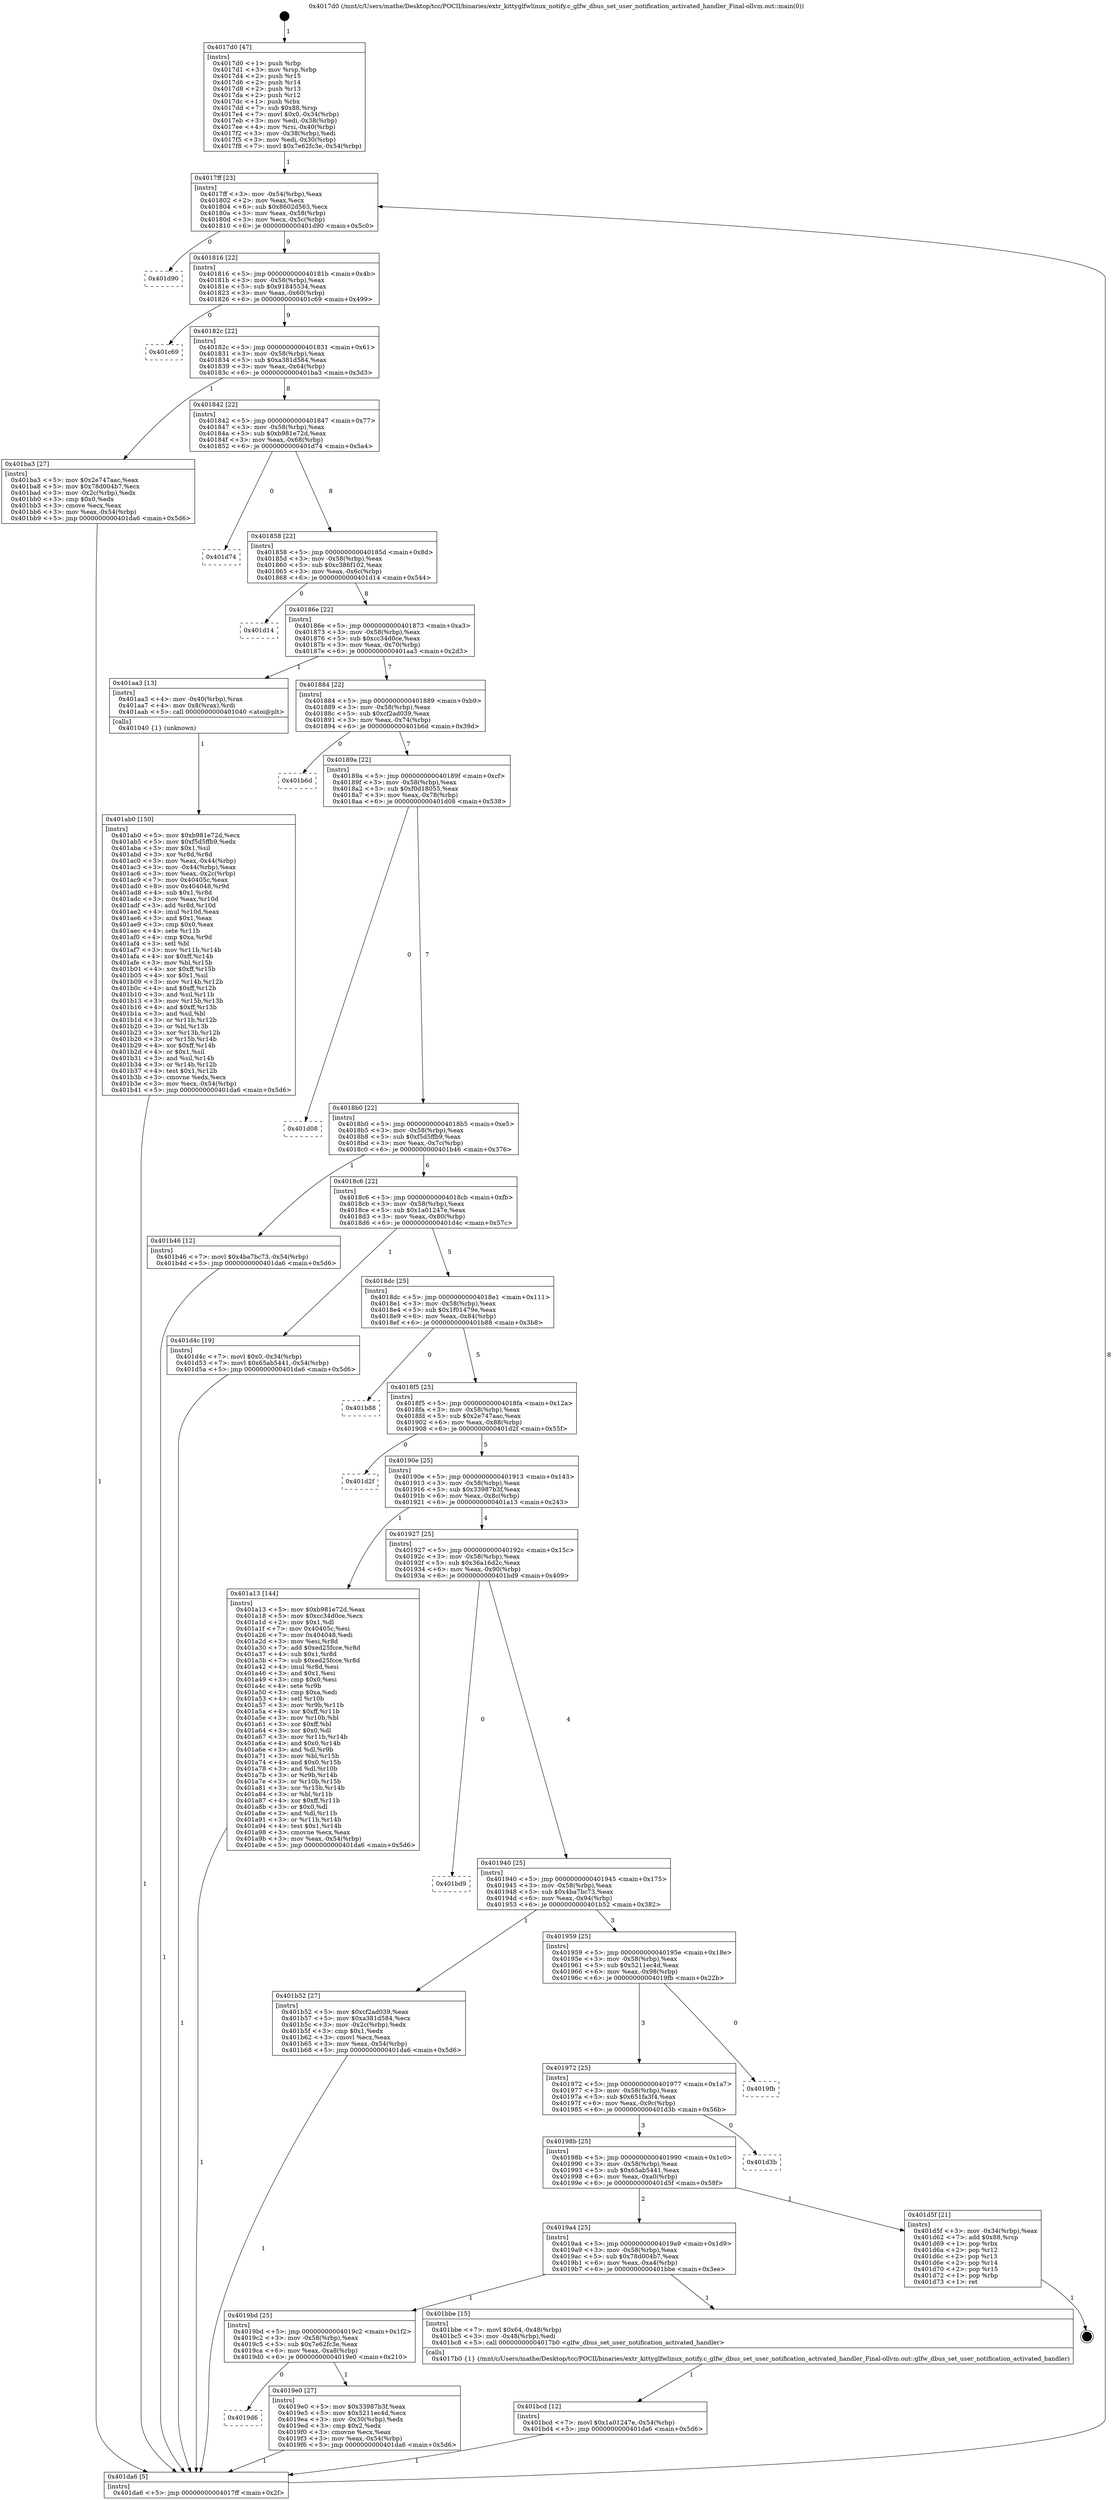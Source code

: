 digraph "0x4017d0" {
  label = "0x4017d0 (/mnt/c/Users/mathe/Desktop/tcc/POCII/binaries/extr_kittyglfwlinux_notify.c_glfw_dbus_set_user_notification_activated_handler_Final-ollvm.out::main(0))"
  labelloc = "t"
  node[shape=record]

  Entry [label="",width=0.3,height=0.3,shape=circle,fillcolor=black,style=filled]
  "0x4017ff" [label="{
     0x4017ff [23]\l
     | [instrs]\l
     &nbsp;&nbsp;0x4017ff \<+3\>: mov -0x54(%rbp),%eax\l
     &nbsp;&nbsp;0x401802 \<+2\>: mov %eax,%ecx\l
     &nbsp;&nbsp;0x401804 \<+6\>: sub $0x8602d563,%ecx\l
     &nbsp;&nbsp;0x40180a \<+3\>: mov %eax,-0x58(%rbp)\l
     &nbsp;&nbsp;0x40180d \<+3\>: mov %ecx,-0x5c(%rbp)\l
     &nbsp;&nbsp;0x401810 \<+6\>: je 0000000000401d90 \<main+0x5c0\>\l
  }"]
  "0x401d90" [label="{
     0x401d90\l
  }", style=dashed]
  "0x401816" [label="{
     0x401816 [22]\l
     | [instrs]\l
     &nbsp;&nbsp;0x401816 \<+5\>: jmp 000000000040181b \<main+0x4b\>\l
     &nbsp;&nbsp;0x40181b \<+3\>: mov -0x58(%rbp),%eax\l
     &nbsp;&nbsp;0x40181e \<+5\>: sub $0x91845534,%eax\l
     &nbsp;&nbsp;0x401823 \<+3\>: mov %eax,-0x60(%rbp)\l
     &nbsp;&nbsp;0x401826 \<+6\>: je 0000000000401c69 \<main+0x499\>\l
  }"]
  Exit [label="",width=0.3,height=0.3,shape=circle,fillcolor=black,style=filled,peripheries=2]
  "0x401c69" [label="{
     0x401c69\l
  }", style=dashed]
  "0x40182c" [label="{
     0x40182c [22]\l
     | [instrs]\l
     &nbsp;&nbsp;0x40182c \<+5\>: jmp 0000000000401831 \<main+0x61\>\l
     &nbsp;&nbsp;0x401831 \<+3\>: mov -0x58(%rbp),%eax\l
     &nbsp;&nbsp;0x401834 \<+5\>: sub $0xa381d584,%eax\l
     &nbsp;&nbsp;0x401839 \<+3\>: mov %eax,-0x64(%rbp)\l
     &nbsp;&nbsp;0x40183c \<+6\>: je 0000000000401ba3 \<main+0x3d3\>\l
  }"]
  "0x401bcd" [label="{
     0x401bcd [12]\l
     | [instrs]\l
     &nbsp;&nbsp;0x401bcd \<+7\>: movl $0x1a01247e,-0x54(%rbp)\l
     &nbsp;&nbsp;0x401bd4 \<+5\>: jmp 0000000000401da6 \<main+0x5d6\>\l
  }"]
  "0x401ba3" [label="{
     0x401ba3 [27]\l
     | [instrs]\l
     &nbsp;&nbsp;0x401ba3 \<+5\>: mov $0x2e747aac,%eax\l
     &nbsp;&nbsp;0x401ba8 \<+5\>: mov $0x78d004b7,%ecx\l
     &nbsp;&nbsp;0x401bad \<+3\>: mov -0x2c(%rbp),%edx\l
     &nbsp;&nbsp;0x401bb0 \<+3\>: cmp $0x0,%edx\l
     &nbsp;&nbsp;0x401bb3 \<+3\>: cmove %ecx,%eax\l
     &nbsp;&nbsp;0x401bb6 \<+3\>: mov %eax,-0x54(%rbp)\l
     &nbsp;&nbsp;0x401bb9 \<+5\>: jmp 0000000000401da6 \<main+0x5d6\>\l
  }"]
  "0x401842" [label="{
     0x401842 [22]\l
     | [instrs]\l
     &nbsp;&nbsp;0x401842 \<+5\>: jmp 0000000000401847 \<main+0x77\>\l
     &nbsp;&nbsp;0x401847 \<+3\>: mov -0x58(%rbp),%eax\l
     &nbsp;&nbsp;0x40184a \<+5\>: sub $0xb981e72d,%eax\l
     &nbsp;&nbsp;0x40184f \<+3\>: mov %eax,-0x68(%rbp)\l
     &nbsp;&nbsp;0x401852 \<+6\>: je 0000000000401d74 \<main+0x5a4\>\l
  }"]
  "0x401ab0" [label="{
     0x401ab0 [150]\l
     | [instrs]\l
     &nbsp;&nbsp;0x401ab0 \<+5\>: mov $0xb981e72d,%ecx\l
     &nbsp;&nbsp;0x401ab5 \<+5\>: mov $0xf5d5ffb9,%edx\l
     &nbsp;&nbsp;0x401aba \<+3\>: mov $0x1,%sil\l
     &nbsp;&nbsp;0x401abd \<+3\>: xor %r8d,%r8d\l
     &nbsp;&nbsp;0x401ac0 \<+3\>: mov %eax,-0x44(%rbp)\l
     &nbsp;&nbsp;0x401ac3 \<+3\>: mov -0x44(%rbp),%eax\l
     &nbsp;&nbsp;0x401ac6 \<+3\>: mov %eax,-0x2c(%rbp)\l
     &nbsp;&nbsp;0x401ac9 \<+7\>: mov 0x40405c,%eax\l
     &nbsp;&nbsp;0x401ad0 \<+8\>: mov 0x404048,%r9d\l
     &nbsp;&nbsp;0x401ad8 \<+4\>: sub $0x1,%r8d\l
     &nbsp;&nbsp;0x401adc \<+3\>: mov %eax,%r10d\l
     &nbsp;&nbsp;0x401adf \<+3\>: add %r8d,%r10d\l
     &nbsp;&nbsp;0x401ae2 \<+4\>: imul %r10d,%eax\l
     &nbsp;&nbsp;0x401ae6 \<+3\>: and $0x1,%eax\l
     &nbsp;&nbsp;0x401ae9 \<+3\>: cmp $0x0,%eax\l
     &nbsp;&nbsp;0x401aec \<+4\>: sete %r11b\l
     &nbsp;&nbsp;0x401af0 \<+4\>: cmp $0xa,%r9d\l
     &nbsp;&nbsp;0x401af4 \<+3\>: setl %bl\l
     &nbsp;&nbsp;0x401af7 \<+3\>: mov %r11b,%r14b\l
     &nbsp;&nbsp;0x401afa \<+4\>: xor $0xff,%r14b\l
     &nbsp;&nbsp;0x401afe \<+3\>: mov %bl,%r15b\l
     &nbsp;&nbsp;0x401b01 \<+4\>: xor $0xff,%r15b\l
     &nbsp;&nbsp;0x401b05 \<+4\>: xor $0x1,%sil\l
     &nbsp;&nbsp;0x401b09 \<+3\>: mov %r14b,%r12b\l
     &nbsp;&nbsp;0x401b0c \<+4\>: and $0xff,%r12b\l
     &nbsp;&nbsp;0x401b10 \<+3\>: and %sil,%r11b\l
     &nbsp;&nbsp;0x401b13 \<+3\>: mov %r15b,%r13b\l
     &nbsp;&nbsp;0x401b16 \<+4\>: and $0xff,%r13b\l
     &nbsp;&nbsp;0x401b1a \<+3\>: and %sil,%bl\l
     &nbsp;&nbsp;0x401b1d \<+3\>: or %r11b,%r12b\l
     &nbsp;&nbsp;0x401b20 \<+3\>: or %bl,%r13b\l
     &nbsp;&nbsp;0x401b23 \<+3\>: xor %r13b,%r12b\l
     &nbsp;&nbsp;0x401b26 \<+3\>: or %r15b,%r14b\l
     &nbsp;&nbsp;0x401b29 \<+4\>: xor $0xff,%r14b\l
     &nbsp;&nbsp;0x401b2d \<+4\>: or $0x1,%sil\l
     &nbsp;&nbsp;0x401b31 \<+3\>: and %sil,%r14b\l
     &nbsp;&nbsp;0x401b34 \<+3\>: or %r14b,%r12b\l
     &nbsp;&nbsp;0x401b37 \<+4\>: test $0x1,%r12b\l
     &nbsp;&nbsp;0x401b3b \<+3\>: cmovne %edx,%ecx\l
     &nbsp;&nbsp;0x401b3e \<+3\>: mov %ecx,-0x54(%rbp)\l
     &nbsp;&nbsp;0x401b41 \<+5\>: jmp 0000000000401da6 \<main+0x5d6\>\l
  }"]
  "0x401d74" [label="{
     0x401d74\l
  }", style=dashed]
  "0x401858" [label="{
     0x401858 [22]\l
     | [instrs]\l
     &nbsp;&nbsp;0x401858 \<+5\>: jmp 000000000040185d \<main+0x8d\>\l
     &nbsp;&nbsp;0x40185d \<+3\>: mov -0x58(%rbp),%eax\l
     &nbsp;&nbsp;0x401860 \<+5\>: sub $0xc386f102,%eax\l
     &nbsp;&nbsp;0x401865 \<+3\>: mov %eax,-0x6c(%rbp)\l
     &nbsp;&nbsp;0x401868 \<+6\>: je 0000000000401d14 \<main+0x544\>\l
  }"]
  "0x4017d0" [label="{
     0x4017d0 [47]\l
     | [instrs]\l
     &nbsp;&nbsp;0x4017d0 \<+1\>: push %rbp\l
     &nbsp;&nbsp;0x4017d1 \<+3\>: mov %rsp,%rbp\l
     &nbsp;&nbsp;0x4017d4 \<+2\>: push %r15\l
     &nbsp;&nbsp;0x4017d6 \<+2\>: push %r14\l
     &nbsp;&nbsp;0x4017d8 \<+2\>: push %r13\l
     &nbsp;&nbsp;0x4017da \<+2\>: push %r12\l
     &nbsp;&nbsp;0x4017dc \<+1\>: push %rbx\l
     &nbsp;&nbsp;0x4017dd \<+7\>: sub $0x88,%rsp\l
     &nbsp;&nbsp;0x4017e4 \<+7\>: movl $0x0,-0x34(%rbp)\l
     &nbsp;&nbsp;0x4017eb \<+3\>: mov %edi,-0x38(%rbp)\l
     &nbsp;&nbsp;0x4017ee \<+4\>: mov %rsi,-0x40(%rbp)\l
     &nbsp;&nbsp;0x4017f2 \<+3\>: mov -0x38(%rbp),%edi\l
     &nbsp;&nbsp;0x4017f5 \<+3\>: mov %edi,-0x30(%rbp)\l
     &nbsp;&nbsp;0x4017f8 \<+7\>: movl $0x7e62fc3e,-0x54(%rbp)\l
  }"]
  "0x401d14" [label="{
     0x401d14\l
  }", style=dashed]
  "0x40186e" [label="{
     0x40186e [22]\l
     | [instrs]\l
     &nbsp;&nbsp;0x40186e \<+5\>: jmp 0000000000401873 \<main+0xa3\>\l
     &nbsp;&nbsp;0x401873 \<+3\>: mov -0x58(%rbp),%eax\l
     &nbsp;&nbsp;0x401876 \<+5\>: sub $0xcc34d0ce,%eax\l
     &nbsp;&nbsp;0x40187b \<+3\>: mov %eax,-0x70(%rbp)\l
     &nbsp;&nbsp;0x40187e \<+6\>: je 0000000000401aa3 \<main+0x2d3\>\l
  }"]
  "0x401da6" [label="{
     0x401da6 [5]\l
     | [instrs]\l
     &nbsp;&nbsp;0x401da6 \<+5\>: jmp 00000000004017ff \<main+0x2f\>\l
  }"]
  "0x401aa3" [label="{
     0x401aa3 [13]\l
     | [instrs]\l
     &nbsp;&nbsp;0x401aa3 \<+4\>: mov -0x40(%rbp),%rax\l
     &nbsp;&nbsp;0x401aa7 \<+4\>: mov 0x8(%rax),%rdi\l
     &nbsp;&nbsp;0x401aab \<+5\>: call 0000000000401040 \<atoi@plt\>\l
     | [calls]\l
     &nbsp;&nbsp;0x401040 \{1\} (unknown)\l
  }"]
  "0x401884" [label="{
     0x401884 [22]\l
     | [instrs]\l
     &nbsp;&nbsp;0x401884 \<+5\>: jmp 0000000000401889 \<main+0xb9\>\l
     &nbsp;&nbsp;0x401889 \<+3\>: mov -0x58(%rbp),%eax\l
     &nbsp;&nbsp;0x40188c \<+5\>: sub $0xcf2ad039,%eax\l
     &nbsp;&nbsp;0x401891 \<+3\>: mov %eax,-0x74(%rbp)\l
     &nbsp;&nbsp;0x401894 \<+6\>: je 0000000000401b6d \<main+0x39d\>\l
  }"]
  "0x4019d6" [label="{
     0x4019d6\l
  }", style=dashed]
  "0x401b6d" [label="{
     0x401b6d\l
  }", style=dashed]
  "0x40189a" [label="{
     0x40189a [22]\l
     | [instrs]\l
     &nbsp;&nbsp;0x40189a \<+5\>: jmp 000000000040189f \<main+0xcf\>\l
     &nbsp;&nbsp;0x40189f \<+3\>: mov -0x58(%rbp),%eax\l
     &nbsp;&nbsp;0x4018a2 \<+5\>: sub $0xf0d18055,%eax\l
     &nbsp;&nbsp;0x4018a7 \<+3\>: mov %eax,-0x78(%rbp)\l
     &nbsp;&nbsp;0x4018aa \<+6\>: je 0000000000401d08 \<main+0x538\>\l
  }"]
  "0x4019e0" [label="{
     0x4019e0 [27]\l
     | [instrs]\l
     &nbsp;&nbsp;0x4019e0 \<+5\>: mov $0x33987b3f,%eax\l
     &nbsp;&nbsp;0x4019e5 \<+5\>: mov $0x5211ec4d,%ecx\l
     &nbsp;&nbsp;0x4019ea \<+3\>: mov -0x30(%rbp),%edx\l
     &nbsp;&nbsp;0x4019ed \<+3\>: cmp $0x2,%edx\l
     &nbsp;&nbsp;0x4019f0 \<+3\>: cmovne %ecx,%eax\l
     &nbsp;&nbsp;0x4019f3 \<+3\>: mov %eax,-0x54(%rbp)\l
     &nbsp;&nbsp;0x4019f6 \<+5\>: jmp 0000000000401da6 \<main+0x5d6\>\l
  }"]
  "0x401d08" [label="{
     0x401d08\l
  }", style=dashed]
  "0x4018b0" [label="{
     0x4018b0 [22]\l
     | [instrs]\l
     &nbsp;&nbsp;0x4018b0 \<+5\>: jmp 00000000004018b5 \<main+0xe5\>\l
     &nbsp;&nbsp;0x4018b5 \<+3\>: mov -0x58(%rbp),%eax\l
     &nbsp;&nbsp;0x4018b8 \<+5\>: sub $0xf5d5ffb9,%eax\l
     &nbsp;&nbsp;0x4018bd \<+3\>: mov %eax,-0x7c(%rbp)\l
     &nbsp;&nbsp;0x4018c0 \<+6\>: je 0000000000401b46 \<main+0x376\>\l
  }"]
  "0x4019bd" [label="{
     0x4019bd [25]\l
     | [instrs]\l
     &nbsp;&nbsp;0x4019bd \<+5\>: jmp 00000000004019c2 \<main+0x1f2\>\l
     &nbsp;&nbsp;0x4019c2 \<+3\>: mov -0x58(%rbp),%eax\l
     &nbsp;&nbsp;0x4019c5 \<+5\>: sub $0x7e62fc3e,%eax\l
     &nbsp;&nbsp;0x4019ca \<+6\>: mov %eax,-0xa8(%rbp)\l
     &nbsp;&nbsp;0x4019d0 \<+6\>: je 00000000004019e0 \<main+0x210\>\l
  }"]
  "0x401b46" [label="{
     0x401b46 [12]\l
     | [instrs]\l
     &nbsp;&nbsp;0x401b46 \<+7\>: movl $0x4ba7bc73,-0x54(%rbp)\l
     &nbsp;&nbsp;0x401b4d \<+5\>: jmp 0000000000401da6 \<main+0x5d6\>\l
  }"]
  "0x4018c6" [label="{
     0x4018c6 [22]\l
     | [instrs]\l
     &nbsp;&nbsp;0x4018c6 \<+5\>: jmp 00000000004018cb \<main+0xfb\>\l
     &nbsp;&nbsp;0x4018cb \<+3\>: mov -0x58(%rbp),%eax\l
     &nbsp;&nbsp;0x4018ce \<+5\>: sub $0x1a01247e,%eax\l
     &nbsp;&nbsp;0x4018d3 \<+3\>: mov %eax,-0x80(%rbp)\l
     &nbsp;&nbsp;0x4018d6 \<+6\>: je 0000000000401d4c \<main+0x57c\>\l
  }"]
  "0x401bbe" [label="{
     0x401bbe [15]\l
     | [instrs]\l
     &nbsp;&nbsp;0x401bbe \<+7\>: movl $0x64,-0x48(%rbp)\l
     &nbsp;&nbsp;0x401bc5 \<+3\>: mov -0x48(%rbp),%edi\l
     &nbsp;&nbsp;0x401bc8 \<+5\>: call 00000000004017b0 \<glfw_dbus_set_user_notification_activated_handler\>\l
     | [calls]\l
     &nbsp;&nbsp;0x4017b0 \{1\} (/mnt/c/Users/mathe/Desktop/tcc/POCII/binaries/extr_kittyglfwlinux_notify.c_glfw_dbus_set_user_notification_activated_handler_Final-ollvm.out::glfw_dbus_set_user_notification_activated_handler)\l
  }"]
  "0x401d4c" [label="{
     0x401d4c [19]\l
     | [instrs]\l
     &nbsp;&nbsp;0x401d4c \<+7\>: movl $0x0,-0x34(%rbp)\l
     &nbsp;&nbsp;0x401d53 \<+7\>: movl $0x65ab5441,-0x54(%rbp)\l
     &nbsp;&nbsp;0x401d5a \<+5\>: jmp 0000000000401da6 \<main+0x5d6\>\l
  }"]
  "0x4018dc" [label="{
     0x4018dc [25]\l
     | [instrs]\l
     &nbsp;&nbsp;0x4018dc \<+5\>: jmp 00000000004018e1 \<main+0x111\>\l
     &nbsp;&nbsp;0x4018e1 \<+3\>: mov -0x58(%rbp),%eax\l
     &nbsp;&nbsp;0x4018e4 \<+5\>: sub $0x1f01479e,%eax\l
     &nbsp;&nbsp;0x4018e9 \<+6\>: mov %eax,-0x84(%rbp)\l
     &nbsp;&nbsp;0x4018ef \<+6\>: je 0000000000401b88 \<main+0x3b8\>\l
  }"]
  "0x4019a4" [label="{
     0x4019a4 [25]\l
     | [instrs]\l
     &nbsp;&nbsp;0x4019a4 \<+5\>: jmp 00000000004019a9 \<main+0x1d9\>\l
     &nbsp;&nbsp;0x4019a9 \<+3\>: mov -0x58(%rbp),%eax\l
     &nbsp;&nbsp;0x4019ac \<+5\>: sub $0x78d004b7,%eax\l
     &nbsp;&nbsp;0x4019b1 \<+6\>: mov %eax,-0xa4(%rbp)\l
     &nbsp;&nbsp;0x4019b7 \<+6\>: je 0000000000401bbe \<main+0x3ee\>\l
  }"]
  "0x401b88" [label="{
     0x401b88\l
  }", style=dashed]
  "0x4018f5" [label="{
     0x4018f5 [25]\l
     | [instrs]\l
     &nbsp;&nbsp;0x4018f5 \<+5\>: jmp 00000000004018fa \<main+0x12a\>\l
     &nbsp;&nbsp;0x4018fa \<+3\>: mov -0x58(%rbp),%eax\l
     &nbsp;&nbsp;0x4018fd \<+5\>: sub $0x2e747aac,%eax\l
     &nbsp;&nbsp;0x401902 \<+6\>: mov %eax,-0x88(%rbp)\l
     &nbsp;&nbsp;0x401908 \<+6\>: je 0000000000401d2f \<main+0x55f\>\l
  }"]
  "0x401d5f" [label="{
     0x401d5f [21]\l
     | [instrs]\l
     &nbsp;&nbsp;0x401d5f \<+3\>: mov -0x34(%rbp),%eax\l
     &nbsp;&nbsp;0x401d62 \<+7\>: add $0x88,%rsp\l
     &nbsp;&nbsp;0x401d69 \<+1\>: pop %rbx\l
     &nbsp;&nbsp;0x401d6a \<+2\>: pop %r12\l
     &nbsp;&nbsp;0x401d6c \<+2\>: pop %r13\l
     &nbsp;&nbsp;0x401d6e \<+2\>: pop %r14\l
     &nbsp;&nbsp;0x401d70 \<+2\>: pop %r15\l
     &nbsp;&nbsp;0x401d72 \<+1\>: pop %rbp\l
     &nbsp;&nbsp;0x401d73 \<+1\>: ret\l
  }"]
  "0x401d2f" [label="{
     0x401d2f\l
  }", style=dashed]
  "0x40190e" [label="{
     0x40190e [25]\l
     | [instrs]\l
     &nbsp;&nbsp;0x40190e \<+5\>: jmp 0000000000401913 \<main+0x143\>\l
     &nbsp;&nbsp;0x401913 \<+3\>: mov -0x58(%rbp),%eax\l
     &nbsp;&nbsp;0x401916 \<+5\>: sub $0x33987b3f,%eax\l
     &nbsp;&nbsp;0x40191b \<+6\>: mov %eax,-0x8c(%rbp)\l
     &nbsp;&nbsp;0x401921 \<+6\>: je 0000000000401a13 \<main+0x243\>\l
  }"]
  "0x40198b" [label="{
     0x40198b [25]\l
     | [instrs]\l
     &nbsp;&nbsp;0x40198b \<+5\>: jmp 0000000000401990 \<main+0x1c0\>\l
     &nbsp;&nbsp;0x401990 \<+3\>: mov -0x58(%rbp),%eax\l
     &nbsp;&nbsp;0x401993 \<+5\>: sub $0x65ab5441,%eax\l
     &nbsp;&nbsp;0x401998 \<+6\>: mov %eax,-0xa0(%rbp)\l
     &nbsp;&nbsp;0x40199e \<+6\>: je 0000000000401d5f \<main+0x58f\>\l
  }"]
  "0x401a13" [label="{
     0x401a13 [144]\l
     | [instrs]\l
     &nbsp;&nbsp;0x401a13 \<+5\>: mov $0xb981e72d,%eax\l
     &nbsp;&nbsp;0x401a18 \<+5\>: mov $0xcc34d0ce,%ecx\l
     &nbsp;&nbsp;0x401a1d \<+2\>: mov $0x1,%dl\l
     &nbsp;&nbsp;0x401a1f \<+7\>: mov 0x40405c,%esi\l
     &nbsp;&nbsp;0x401a26 \<+7\>: mov 0x404048,%edi\l
     &nbsp;&nbsp;0x401a2d \<+3\>: mov %esi,%r8d\l
     &nbsp;&nbsp;0x401a30 \<+7\>: add $0xed25fcce,%r8d\l
     &nbsp;&nbsp;0x401a37 \<+4\>: sub $0x1,%r8d\l
     &nbsp;&nbsp;0x401a3b \<+7\>: sub $0xed25fcce,%r8d\l
     &nbsp;&nbsp;0x401a42 \<+4\>: imul %r8d,%esi\l
     &nbsp;&nbsp;0x401a46 \<+3\>: and $0x1,%esi\l
     &nbsp;&nbsp;0x401a49 \<+3\>: cmp $0x0,%esi\l
     &nbsp;&nbsp;0x401a4c \<+4\>: sete %r9b\l
     &nbsp;&nbsp;0x401a50 \<+3\>: cmp $0xa,%edi\l
     &nbsp;&nbsp;0x401a53 \<+4\>: setl %r10b\l
     &nbsp;&nbsp;0x401a57 \<+3\>: mov %r9b,%r11b\l
     &nbsp;&nbsp;0x401a5a \<+4\>: xor $0xff,%r11b\l
     &nbsp;&nbsp;0x401a5e \<+3\>: mov %r10b,%bl\l
     &nbsp;&nbsp;0x401a61 \<+3\>: xor $0xff,%bl\l
     &nbsp;&nbsp;0x401a64 \<+3\>: xor $0x0,%dl\l
     &nbsp;&nbsp;0x401a67 \<+3\>: mov %r11b,%r14b\l
     &nbsp;&nbsp;0x401a6a \<+4\>: and $0x0,%r14b\l
     &nbsp;&nbsp;0x401a6e \<+3\>: and %dl,%r9b\l
     &nbsp;&nbsp;0x401a71 \<+3\>: mov %bl,%r15b\l
     &nbsp;&nbsp;0x401a74 \<+4\>: and $0x0,%r15b\l
     &nbsp;&nbsp;0x401a78 \<+3\>: and %dl,%r10b\l
     &nbsp;&nbsp;0x401a7b \<+3\>: or %r9b,%r14b\l
     &nbsp;&nbsp;0x401a7e \<+3\>: or %r10b,%r15b\l
     &nbsp;&nbsp;0x401a81 \<+3\>: xor %r15b,%r14b\l
     &nbsp;&nbsp;0x401a84 \<+3\>: or %bl,%r11b\l
     &nbsp;&nbsp;0x401a87 \<+4\>: xor $0xff,%r11b\l
     &nbsp;&nbsp;0x401a8b \<+3\>: or $0x0,%dl\l
     &nbsp;&nbsp;0x401a8e \<+3\>: and %dl,%r11b\l
     &nbsp;&nbsp;0x401a91 \<+3\>: or %r11b,%r14b\l
     &nbsp;&nbsp;0x401a94 \<+4\>: test $0x1,%r14b\l
     &nbsp;&nbsp;0x401a98 \<+3\>: cmovne %ecx,%eax\l
     &nbsp;&nbsp;0x401a9b \<+3\>: mov %eax,-0x54(%rbp)\l
     &nbsp;&nbsp;0x401a9e \<+5\>: jmp 0000000000401da6 \<main+0x5d6\>\l
  }"]
  "0x401927" [label="{
     0x401927 [25]\l
     | [instrs]\l
     &nbsp;&nbsp;0x401927 \<+5\>: jmp 000000000040192c \<main+0x15c\>\l
     &nbsp;&nbsp;0x40192c \<+3\>: mov -0x58(%rbp),%eax\l
     &nbsp;&nbsp;0x40192f \<+5\>: sub $0x36a16d2c,%eax\l
     &nbsp;&nbsp;0x401934 \<+6\>: mov %eax,-0x90(%rbp)\l
     &nbsp;&nbsp;0x40193a \<+6\>: je 0000000000401bd9 \<main+0x409\>\l
  }"]
  "0x401d3b" [label="{
     0x401d3b\l
  }", style=dashed]
  "0x401bd9" [label="{
     0x401bd9\l
  }", style=dashed]
  "0x401940" [label="{
     0x401940 [25]\l
     | [instrs]\l
     &nbsp;&nbsp;0x401940 \<+5\>: jmp 0000000000401945 \<main+0x175\>\l
     &nbsp;&nbsp;0x401945 \<+3\>: mov -0x58(%rbp),%eax\l
     &nbsp;&nbsp;0x401948 \<+5\>: sub $0x4ba7bc73,%eax\l
     &nbsp;&nbsp;0x40194d \<+6\>: mov %eax,-0x94(%rbp)\l
     &nbsp;&nbsp;0x401953 \<+6\>: je 0000000000401b52 \<main+0x382\>\l
  }"]
  "0x401972" [label="{
     0x401972 [25]\l
     | [instrs]\l
     &nbsp;&nbsp;0x401972 \<+5\>: jmp 0000000000401977 \<main+0x1a7\>\l
     &nbsp;&nbsp;0x401977 \<+3\>: mov -0x58(%rbp),%eax\l
     &nbsp;&nbsp;0x40197a \<+5\>: sub $0x651fa3f4,%eax\l
     &nbsp;&nbsp;0x40197f \<+6\>: mov %eax,-0x9c(%rbp)\l
     &nbsp;&nbsp;0x401985 \<+6\>: je 0000000000401d3b \<main+0x56b\>\l
  }"]
  "0x401b52" [label="{
     0x401b52 [27]\l
     | [instrs]\l
     &nbsp;&nbsp;0x401b52 \<+5\>: mov $0xcf2ad039,%eax\l
     &nbsp;&nbsp;0x401b57 \<+5\>: mov $0xa381d584,%ecx\l
     &nbsp;&nbsp;0x401b5c \<+3\>: mov -0x2c(%rbp),%edx\l
     &nbsp;&nbsp;0x401b5f \<+3\>: cmp $0x1,%edx\l
     &nbsp;&nbsp;0x401b62 \<+3\>: cmovl %ecx,%eax\l
     &nbsp;&nbsp;0x401b65 \<+3\>: mov %eax,-0x54(%rbp)\l
     &nbsp;&nbsp;0x401b68 \<+5\>: jmp 0000000000401da6 \<main+0x5d6\>\l
  }"]
  "0x401959" [label="{
     0x401959 [25]\l
     | [instrs]\l
     &nbsp;&nbsp;0x401959 \<+5\>: jmp 000000000040195e \<main+0x18e\>\l
     &nbsp;&nbsp;0x40195e \<+3\>: mov -0x58(%rbp),%eax\l
     &nbsp;&nbsp;0x401961 \<+5\>: sub $0x5211ec4d,%eax\l
     &nbsp;&nbsp;0x401966 \<+6\>: mov %eax,-0x98(%rbp)\l
     &nbsp;&nbsp;0x40196c \<+6\>: je 00000000004019fb \<main+0x22b\>\l
  }"]
  "0x4019fb" [label="{
     0x4019fb\l
  }", style=dashed]
  Entry -> "0x4017d0" [label=" 1"]
  "0x4017ff" -> "0x401d90" [label=" 0"]
  "0x4017ff" -> "0x401816" [label=" 9"]
  "0x401d5f" -> Exit [label=" 1"]
  "0x401816" -> "0x401c69" [label=" 0"]
  "0x401816" -> "0x40182c" [label=" 9"]
  "0x401d4c" -> "0x401da6" [label=" 1"]
  "0x40182c" -> "0x401ba3" [label=" 1"]
  "0x40182c" -> "0x401842" [label=" 8"]
  "0x401bcd" -> "0x401da6" [label=" 1"]
  "0x401842" -> "0x401d74" [label=" 0"]
  "0x401842" -> "0x401858" [label=" 8"]
  "0x401bbe" -> "0x401bcd" [label=" 1"]
  "0x401858" -> "0x401d14" [label=" 0"]
  "0x401858" -> "0x40186e" [label=" 8"]
  "0x401ba3" -> "0x401da6" [label=" 1"]
  "0x40186e" -> "0x401aa3" [label=" 1"]
  "0x40186e" -> "0x401884" [label=" 7"]
  "0x401b52" -> "0x401da6" [label=" 1"]
  "0x401884" -> "0x401b6d" [label=" 0"]
  "0x401884" -> "0x40189a" [label=" 7"]
  "0x401b46" -> "0x401da6" [label=" 1"]
  "0x40189a" -> "0x401d08" [label=" 0"]
  "0x40189a" -> "0x4018b0" [label=" 7"]
  "0x401ab0" -> "0x401da6" [label=" 1"]
  "0x4018b0" -> "0x401b46" [label=" 1"]
  "0x4018b0" -> "0x4018c6" [label=" 6"]
  "0x401a13" -> "0x401da6" [label=" 1"]
  "0x4018c6" -> "0x401d4c" [label=" 1"]
  "0x4018c6" -> "0x4018dc" [label=" 5"]
  "0x401da6" -> "0x4017ff" [label=" 8"]
  "0x4018dc" -> "0x401b88" [label=" 0"]
  "0x4018dc" -> "0x4018f5" [label=" 5"]
  "0x4019e0" -> "0x401da6" [label=" 1"]
  "0x4018f5" -> "0x401d2f" [label=" 0"]
  "0x4018f5" -> "0x40190e" [label=" 5"]
  "0x4019bd" -> "0x4019d6" [label=" 0"]
  "0x40190e" -> "0x401a13" [label=" 1"]
  "0x40190e" -> "0x401927" [label=" 4"]
  "0x401aa3" -> "0x401ab0" [label=" 1"]
  "0x401927" -> "0x401bd9" [label=" 0"]
  "0x401927" -> "0x401940" [label=" 4"]
  "0x4019a4" -> "0x4019bd" [label=" 1"]
  "0x401940" -> "0x401b52" [label=" 1"]
  "0x401940" -> "0x401959" [label=" 3"]
  "0x4017d0" -> "0x4017ff" [label=" 1"]
  "0x401959" -> "0x4019fb" [label=" 0"]
  "0x401959" -> "0x401972" [label=" 3"]
  "0x4019a4" -> "0x401bbe" [label=" 1"]
  "0x401972" -> "0x401d3b" [label=" 0"]
  "0x401972" -> "0x40198b" [label=" 3"]
  "0x4019bd" -> "0x4019e0" [label=" 1"]
  "0x40198b" -> "0x401d5f" [label=" 1"]
  "0x40198b" -> "0x4019a4" [label=" 2"]
}
